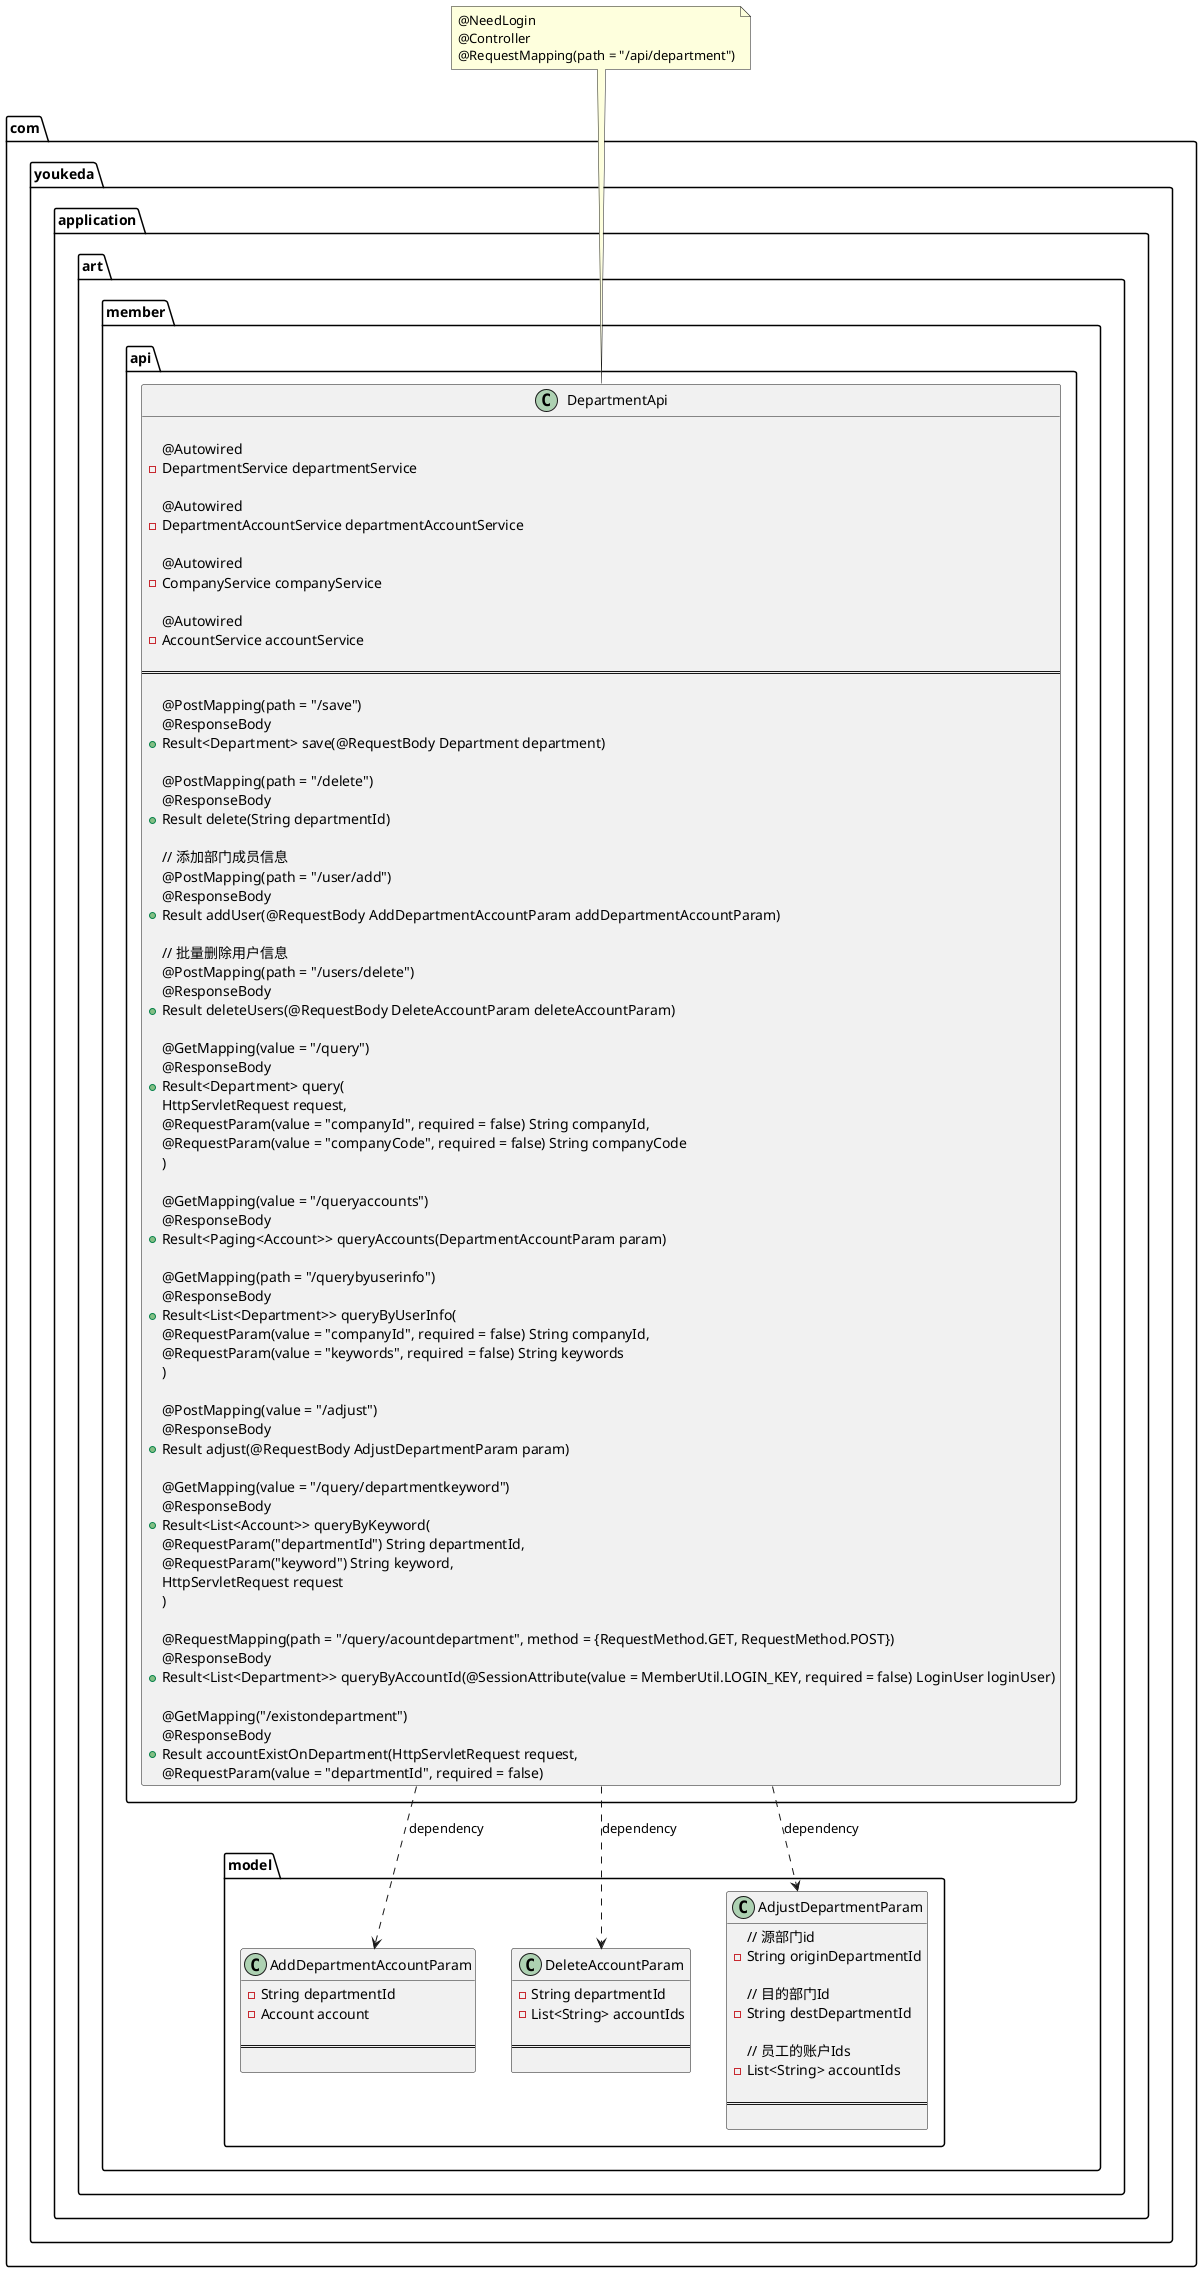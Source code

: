 @startuml
class com.youkeda.application.art.member.model.AddDepartmentAccountParam {
- String departmentId
- Account account

====

}
class com.youkeda.application.art.member.model.DeleteAccountParam {
- String departmentId
- List<String> accountIds

====

}
class com.youkeda.application.art.member.model.AdjustDepartmentParam {
// 源部门id
- String originDepartmentId

// 目的部门Id
- String destDepartmentId

// 员工的账户Ids
- List<String> accountIds

====

}
class com.youkeda.application.art.member.api.DepartmentApi {

@Autowired
- DepartmentService departmentService

@Autowired
- DepartmentAccountService departmentAccountService

@Autowired
- CompanyService companyService

@Autowired
- AccountService accountService

====

@PostMapping(path = "/save")
@ResponseBody
+ Result<Department> save(@RequestBody Department department)

@PostMapping(path = "/delete")
@ResponseBody
+ Result delete(String departmentId)

// 添加部门成员信息
@PostMapping(path = "/user/add")
@ResponseBody
+ Result addUser(@RequestBody AddDepartmentAccountParam addDepartmentAccountParam)

// 批量删除用户信息
@PostMapping(path = "/users/delete")
@ResponseBody
+ Result deleteUsers(@RequestBody DeleteAccountParam deleteAccountParam)

@GetMapping(value = "/query")
@ResponseBody
+ Result<Department> query(
    HttpServletRequest request,
    @RequestParam(value = "companyId", required = false) String companyId,
    @RequestParam(value = "companyCode", required = false) String companyCode
  )

@GetMapping(value = "/queryaccounts")
@ResponseBody
+ Result<Paging<Account>> queryAccounts(DepartmentAccountParam param)

@GetMapping(path = "/querybyuserinfo")
@ResponseBody
+ Result<List<Department>> queryByUserInfo(
    @RequestParam(value = "companyId", required = false) String companyId,
    @RequestParam(value = "keywords", required = false) String keywords
  )

@PostMapping(value = "/adjust")
@ResponseBody
+ Result adjust(@RequestBody AdjustDepartmentParam param)

@GetMapping(value = "/query/departmentkeyword")
@ResponseBody
+ Result<List<Account>> queryByKeyword(
    @RequestParam("departmentId") String departmentId,
    @RequestParam("keyword") String keyword,
    HttpServletRequest request
  )

@RequestMapping(path = "/query/acountdepartment", method = {RequestMethod.GET, RequestMethod.POST})
@ResponseBody
+ Result<List<Department>> queryByAccountId(@SessionAttribute(value = MemberUtil.LOGIN_KEY, required = false) LoginUser loginUser)

@GetMapping("/existondepartment")
@ResponseBody
+ Result accountExistOnDepartment(HttpServletRequest request,
    @RequestParam(value = "departmentId", required = false)
  }

note top of com.youkeda.application.art.member.api.DepartmentApi
@NeedLogin
@Controller
@RequestMapping(path = "/api/department")
end note

com.youkeda.application.art.member.api.DepartmentApi ..> com.youkeda.application.art.member.model.AdjustDepartmentParam : dependency
com.youkeda.application.art.member.api.DepartmentApi ..> com.youkeda.application.art.member.model.AddDepartmentAccountParam : dependency
com.youkeda.application.art.member.api.DepartmentApi ..> com.youkeda.application.art.member.model.DeleteAccountParam : dependency

@enduml